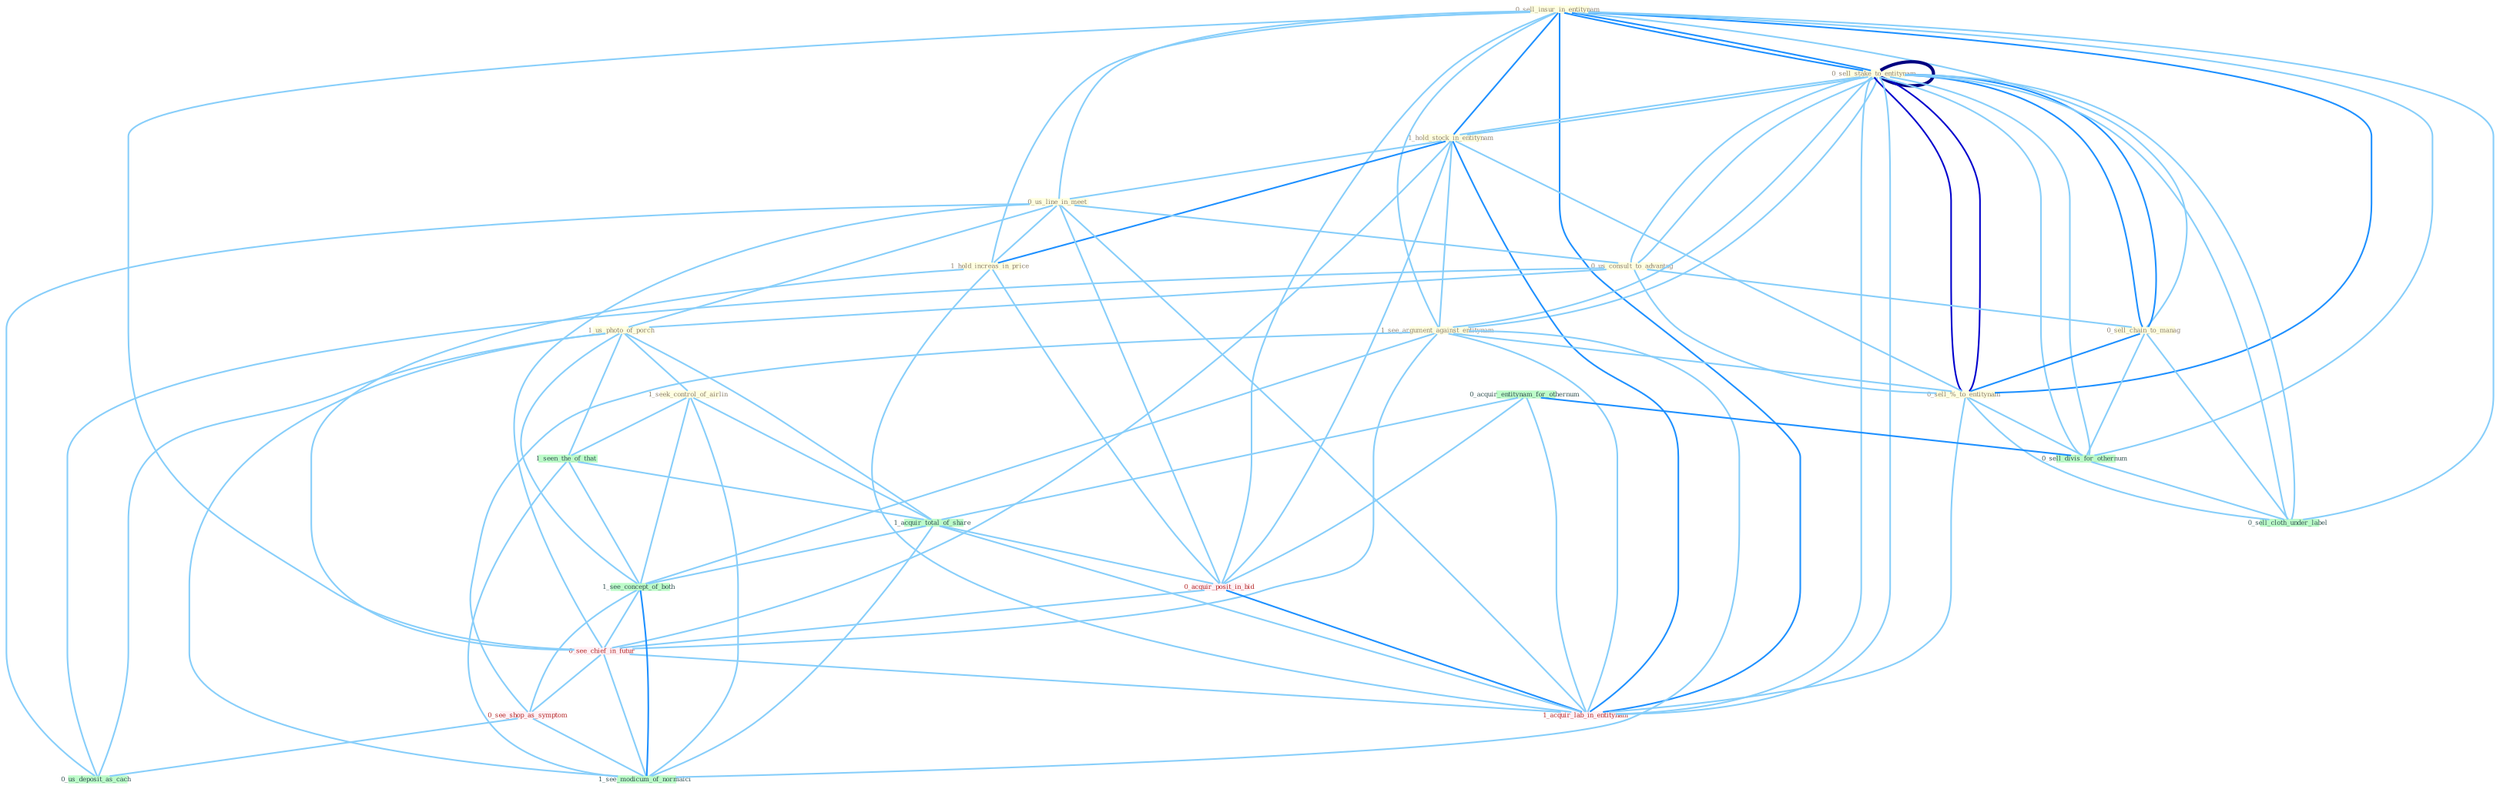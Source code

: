 Graph G{ 
    node
    [shape=polygon,style=filled,width=.5,height=.06,color="#BDFCC9",fixedsize=true,fontsize=4,
    fontcolor="#2f4f4f"];
    {node
    [color="#ffffe0", fontcolor="#8b7d6b"] "0_sell_insur_in_entitynam " "0_sell_stake_to_entitynam " "1_hold_stock_in_entitynam " "0_sell_stake_to_entitynam " "0_us_line_in_meet " "0_us_consult_to_advantag " "1_see_argument_against_entitynam " "1_us_photo_of_porch " "1_seek_control_of_airlin " "0_sell_chain_to_manag " "0_sell_%_to_entitynam " "1_hold_increas_in_price "}
{node [color="#fff0f5", fontcolor="#b22222"] "0_acquir_posit_in_bid " "0_see_chief_in_futur " "0_see_shop_as_symptom " "1_acquir_lab_in_entitynam "}
edge [color="#B0E2FF"];

	"0_sell_insur_in_entitynam " -- "0_sell_stake_to_entitynam " [w="2", color="#1e90ff" , len=0.8];
	"0_sell_insur_in_entitynam " -- "1_hold_stock_in_entitynam " [w="2", color="#1e90ff" , len=0.8];
	"0_sell_insur_in_entitynam " -- "0_sell_stake_to_entitynam " [w="2", color="#1e90ff" , len=0.8];
	"0_sell_insur_in_entitynam " -- "0_us_line_in_meet " [w="1", color="#87cefa" ];
	"0_sell_insur_in_entitynam " -- "1_see_argument_against_entitynam " [w="1", color="#87cefa" ];
	"0_sell_insur_in_entitynam " -- "0_sell_chain_to_manag " [w="1", color="#87cefa" ];
	"0_sell_insur_in_entitynam " -- "0_sell_%_to_entitynam " [w="2", color="#1e90ff" , len=0.8];
	"0_sell_insur_in_entitynam " -- "1_hold_increas_in_price " [w="1", color="#87cefa" ];
	"0_sell_insur_in_entitynam " -- "0_sell_divis_for_othernum " [w="1", color="#87cefa" ];
	"0_sell_insur_in_entitynam " -- "0_sell_cloth_under_label " [w="1", color="#87cefa" ];
	"0_sell_insur_in_entitynam " -- "0_acquir_posit_in_bid " [w="1", color="#87cefa" ];
	"0_sell_insur_in_entitynam " -- "0_see_chief_in_futur " [w="1", color="#87cefa" ];
	"0_sell_insur_in_entitynam " -- "1_acquir_lab_in_entitynam " [w="2", color="#1e90ff" , len=0.8];
	"0_sell_stake_to_entitynam " -- "1_hold_stock_in_entitynam " [w="1", color="#87cefa" ];
	"0_sell_stake_to_entitynam " -- "0_sell_stake_to_entitynam " [w="4", style=bold, color="#000080", len=0.4];
	"0_sell_stake_to_entitynam " -- "0_us_consult_to_advantag " [w="1", color="#87cefa" ];
	"0_sell_stake_to_entitynam " -- "1_see_argument_against_entitynam " [w="1", color="#87cefa" ];
	"0_sell_stake_to_entitynam " -- "0_sell_chain_to_manag " [w="2", color="#1e90ff" , len=0.8];
	"0_sell_stake_to_entitynam " -- "0_sell_%_to_entitynam " [w="3", color="#0000cd" , len=0.6];
	"0_sell_stake_to_entitynam " -- "0_sell_divis_for_othernum " [w="1", color="#87cefa" ];
	"0_sell_stake_to_entitynam " -- "0_sell_cloth_under_label " [w="1", color="#87cefa" ];
	"0_sell_stake_to_entitynam " -- "1_acquir_lab_in_entitynam " [w="1", color="#87cefa" ];
	"1_hold_stock_in_entitynam " -- "0_sell_stake_to_entitynam " [w="1", color="#87cefa" ];
	"1_hold_stock_in_entitynam " -- "0_us_line_in_meet " [w="1", color="#87cefa" ];
	"1_hold_stock_in_entitynam " -- "1_see_argument_against_entitynam " [w="1", color="#87cefa" ];
	"1_hold_stock_in_entitynam " -- "0_sell_%_to_entitynam " [w="1", color="#87cefa" ];
	"1_hold_stock_in_entitynam " -- "1_hold_increas_in_price " [w="2", color="#1e90ff" , len=0.8];
	"1_hold_stock_in_entitynam " -- "0_acquir_posit_in_bid " [w="1", color="#87cefa" ];
	"1_hold_stock_in_entitynam " -- "0_see_chief_in_futur " [w="1", color="#87cefa" ];
	"1_hold_stock_in_entitynam " -- "1_acquir_lab_in_entitynam " [w="2", color="#1e90ff" , len=0.8];
	"0_sell_stake_to_entitynam " -- "0_us_consult_to_advantag " [w="1", color="#87cefa" ];
	"0_sell_stake_to_entitynam " -- "1_see_argument_against_entitynam " [w="1", color="#87cefa" ];
	"0_sell_stake_to_entitynam " -- "0_sell_chain_to_manag " [w="2", color="#1e90ff" , len=0.8];
	"0_sell_stake_to_entitynam " -- "0_sell_%_to_entitynam " [w="3", color="#0000cd" , len=0.6];
	"0_sell_stake_to_entitynam " -- "0_sell_divis_for_othernum " [w="1", color="#87cefa" ];
	"0_sell_stake_to_entitynam " -- "0_sell_cloth_under_label " [w="1", color="#87cefa" ];
	"0_sell_stake_to_entitynam " -- "1_acquir_lab_in_entitynam " [w="1", color="#87cefa" ];
	"0_us_line_in_meet " -- "0_us_consult_to_advantag " [w="1", color="#87cefa" ];
	"0_us_line_in_meet " -- "1_us_photo_of_porch " [w="1", color="#87cefa" ];
	"0_us_line_in_meet " -- "1_hold_increas_in_price " [w="1", color="#87cefa" ];
	"0_us_line_in_meet " -- "0_acquir_posit_in_bid " [w="1", color="#87cefa" ];
	"0_us_line_in_meet " -- "0_see_chief_in_futur " [w="1", color="#87cefa" ];
	"0_us_line_in_meet " -- "1_acquir_lab_in_entitynam " [w="1", color="#87cefa" ];
	"0_us_line_in_meet " -- "0_us_deposit_as_cach " [w="1", color="#87cefa" ];
	"0_us_consult_to_advantag " -- "1_us_photo_of_porch " [w="1", color="#87cefa" ];
	"0_us_consult_to_advantag " -- "0_sell_chain_to_manag " [w="1", color="#87cefa" ];
	"0_us_consult_to_advantag " -- "0_sell_%_to_entitynam " [w="1", color="#87cefa" ];
	"0_us_consult_to_advantag " -- "0_us_deposit_as_cach " [w="1", color="#87cefa" ];
	"1_see_argument_against_entitynam " -- "0_sell_%_to_entitynam " [w="1", color="#87cefa" ];
	"1_see_argument_against_entitynam " -- "1_see_concept_of_both " [w="1", color="#87cefa" ];
	"1_see_argument_against_entitynam " -- "0_see_chief_in_futur " [w="1", color="#87cefa" ];
	"1_see_argument_against_entitynam " -- "0_see_shop_as_symptom " [w="1", color="#87cefa" ];
	"1_see_argument_against_entitynam " -- "1_acquir_lab_in_entitynam " [w="1", color="#87cefa" ];
	"1_see_argument_against_entitynam " -- "1_see_modicum_of_normalci " [w="1", color="#87cefa" ];
	"1_us_photo_of_porch " -- "1_seek_control_of_airlin " [w="1", color="#87cefa" ];
	"1_us_photo_of_porch " -- "1_seen_the_of_that " [w="1", color="#87cefa" ];
	"1_us_photo_of_porch " -- "1_acquir_total_of_share " [w="1", color="#87cefa" ];
	"1_us_photo_of_porch " -- "1_see_concept_of_both " [w="1", color="#87cefa" ];
	"1_us_photo_of_porch " -- "0_us_deposit_as_cach " [w="1", color="#87cefa" ];
	"1_us_photo_of_porch " -- "1_see_modicum_of_normalci " [w="1", color="#87cefa" ];
	"1_seek_control_of_airlin " -- "1_seen_the_of_that " [w="1", color="#87cefa" ];
	"1_seek_control_of_airlin " -- "1_acquir_total_of_share " [w="1", color="#87cefa" ];
	"1_seek_control_of_airlin " -- "1_see_concept_of_both " [w="1", color="#87cefa" ];
	"1_seek_control_of_airlin " -- "1_see_modicum_of_normalci " [w="1", color="#87cefa" ];
	"0_sell_chain_to_manag " -- "0_sell_%_to_entitynam " [w="2", color="#1e90ff" , len=0.8];
	"0_sell_chain_to_manag " -- "0_sell_divis_for_othernum " [w="1", color="#87cefa" ];
	"0_sell_chain_to_manag " -- "0_sell_cloth_under_label " [w="1", color="#87cefa" ];
	"0_sell_%_to_entitynam " -- "0_sell_divis_for_othernum " [w="1", color="#87cefa" ];
	"0_sell_%_to_entitynam " -- "0_sell_cloth_under_label " [w="1", color="#87cefa" ];
	"0_sell_%_to_entitynam " -- "1_acquir_lab_in_entitynam " [w="1", color="#87cefa" ];
	"1_hold_increas_in_price " -- "0_acquir_posit_in_bid " [w="1", color="#87cefa" ];
	"1_hold_increas_in_price " -- "0_see_chief_in_futur " [w="1", color="#87cefa" ];
	"1_hold_increas_in_price " -- "1_acquir_lab_in_entitynam " [w="1", color="#87cefa" ];
	"0_acquir_entitynam_for_othernum " -- "0_sell_divis_for_othernum " [w="2", color="#1e90ff" , len=0.8];
	"0_acquir_entitynam_for_othernum " -- "1_acquir_total_of_share " [w="1", color="#87cefa" ];
	"0_acquir_entitynam_for_othernum " -- "0_acquir_posit_in_bid " [w="1", color="#87cefa" ];
	"0_acquir_entitynam_for_othernum " -- "1_acquir_lab_in_entitynam " [w="1", color="#87cefa" ];
	"1_seen_the_of_that " -- "1_acquir_total_of_share " [w="1", color="#87cefa" ];
	"1_seen_the_of_that " -- "1_see_concept_of_both " [w="1", color="#87cefa" ];
	"1_seen_the_of_that " -- "1_see_modicum_of_normalci " [w="1", color="#87cefa" ];
	"0_sell_divis_for_othernum " -- "0_sell_cloth_under_label " [w="1", color="#87cefa" ];
	"1_acquir_total_of_share " -- "0_acquir_posit_in_bid " [w="1", color="#87cefa" ];
	"1_acquir_total_of_share " -- "1_see_concept_of_both " [w="1", color="#87cefa" ];
	"1_acquir_total_of_share " -- "1_acquir_lab_in_entitynam " [w="1", color="#87cefa" ];
	"1_acquir_total_of_share " -- "1_see_modicum_of_normalci " [w="1", color="#87cefa" ];
	"0_acquir_posit_in_bid " -- "0_see_chief_in_futur " [w="1", color="#87cefa" ];
	"0_acquir_posit_in_bid " -- "1_acquir_lab_in_entitynam " [w="2", color="#1e90ff" , len=0.8];
	"1_see_concept_of_both " -- "0_see_chief_in_futur " [w="1", color="#87cefa" ];
	"1_see_concept_of_both " -- "0_see_shop_as_symptom " [w="1", color="#87cefa" ];
	"1_see_concept_of_both " -- "1_see_modicum_of_normalci " [w="2", color="#1e90ff" , len=0.8];
	"0_see_chief_in_futur " -- "0_see_shop_as_symptom " [w="1", color="#87cefa" ];
	"0_see_chief_in_futur " -- "1_acquir_lab_in_entitynam " [w="1", color="#87cefa" ];
	"0_see_chief_in_futur " -- "1_see_modicum_of_normalci " [w="1", color="#87cefa" ];
	"0_see_shop_as_symptom " -- "0_us_deposit_as_cach " [w="1", color="#87cefa" ];
	"0_see_shop_as_symptom " -- "1_see_modicum_of_normalci " [w="1", color="#87cefa" ];
}